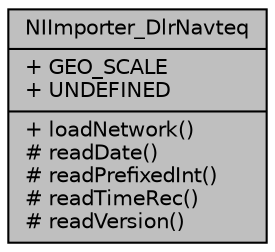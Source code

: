 digraph "NIImporter_DlrNavteq"
{
  edge [fontname="Helvetica",fontsize="10",labelfontname="Helvetica",labelfontsize="10"];
  node [fontname="Helvetica",fontsize="10",shape=record];
  Node1 [label="{NIImporter_DlrNavteq\n|+ GEO_SCALE\l+ UNDEFINED\l|+ loadNetwork()\l# readDate()\l# readPrefixedInt()\l# readTimeRec()\l# readVersion()\l}",height=0.2,width=0.4,color="black", fillcolor="grey75", style="filled", fontcolor="black"];
}
